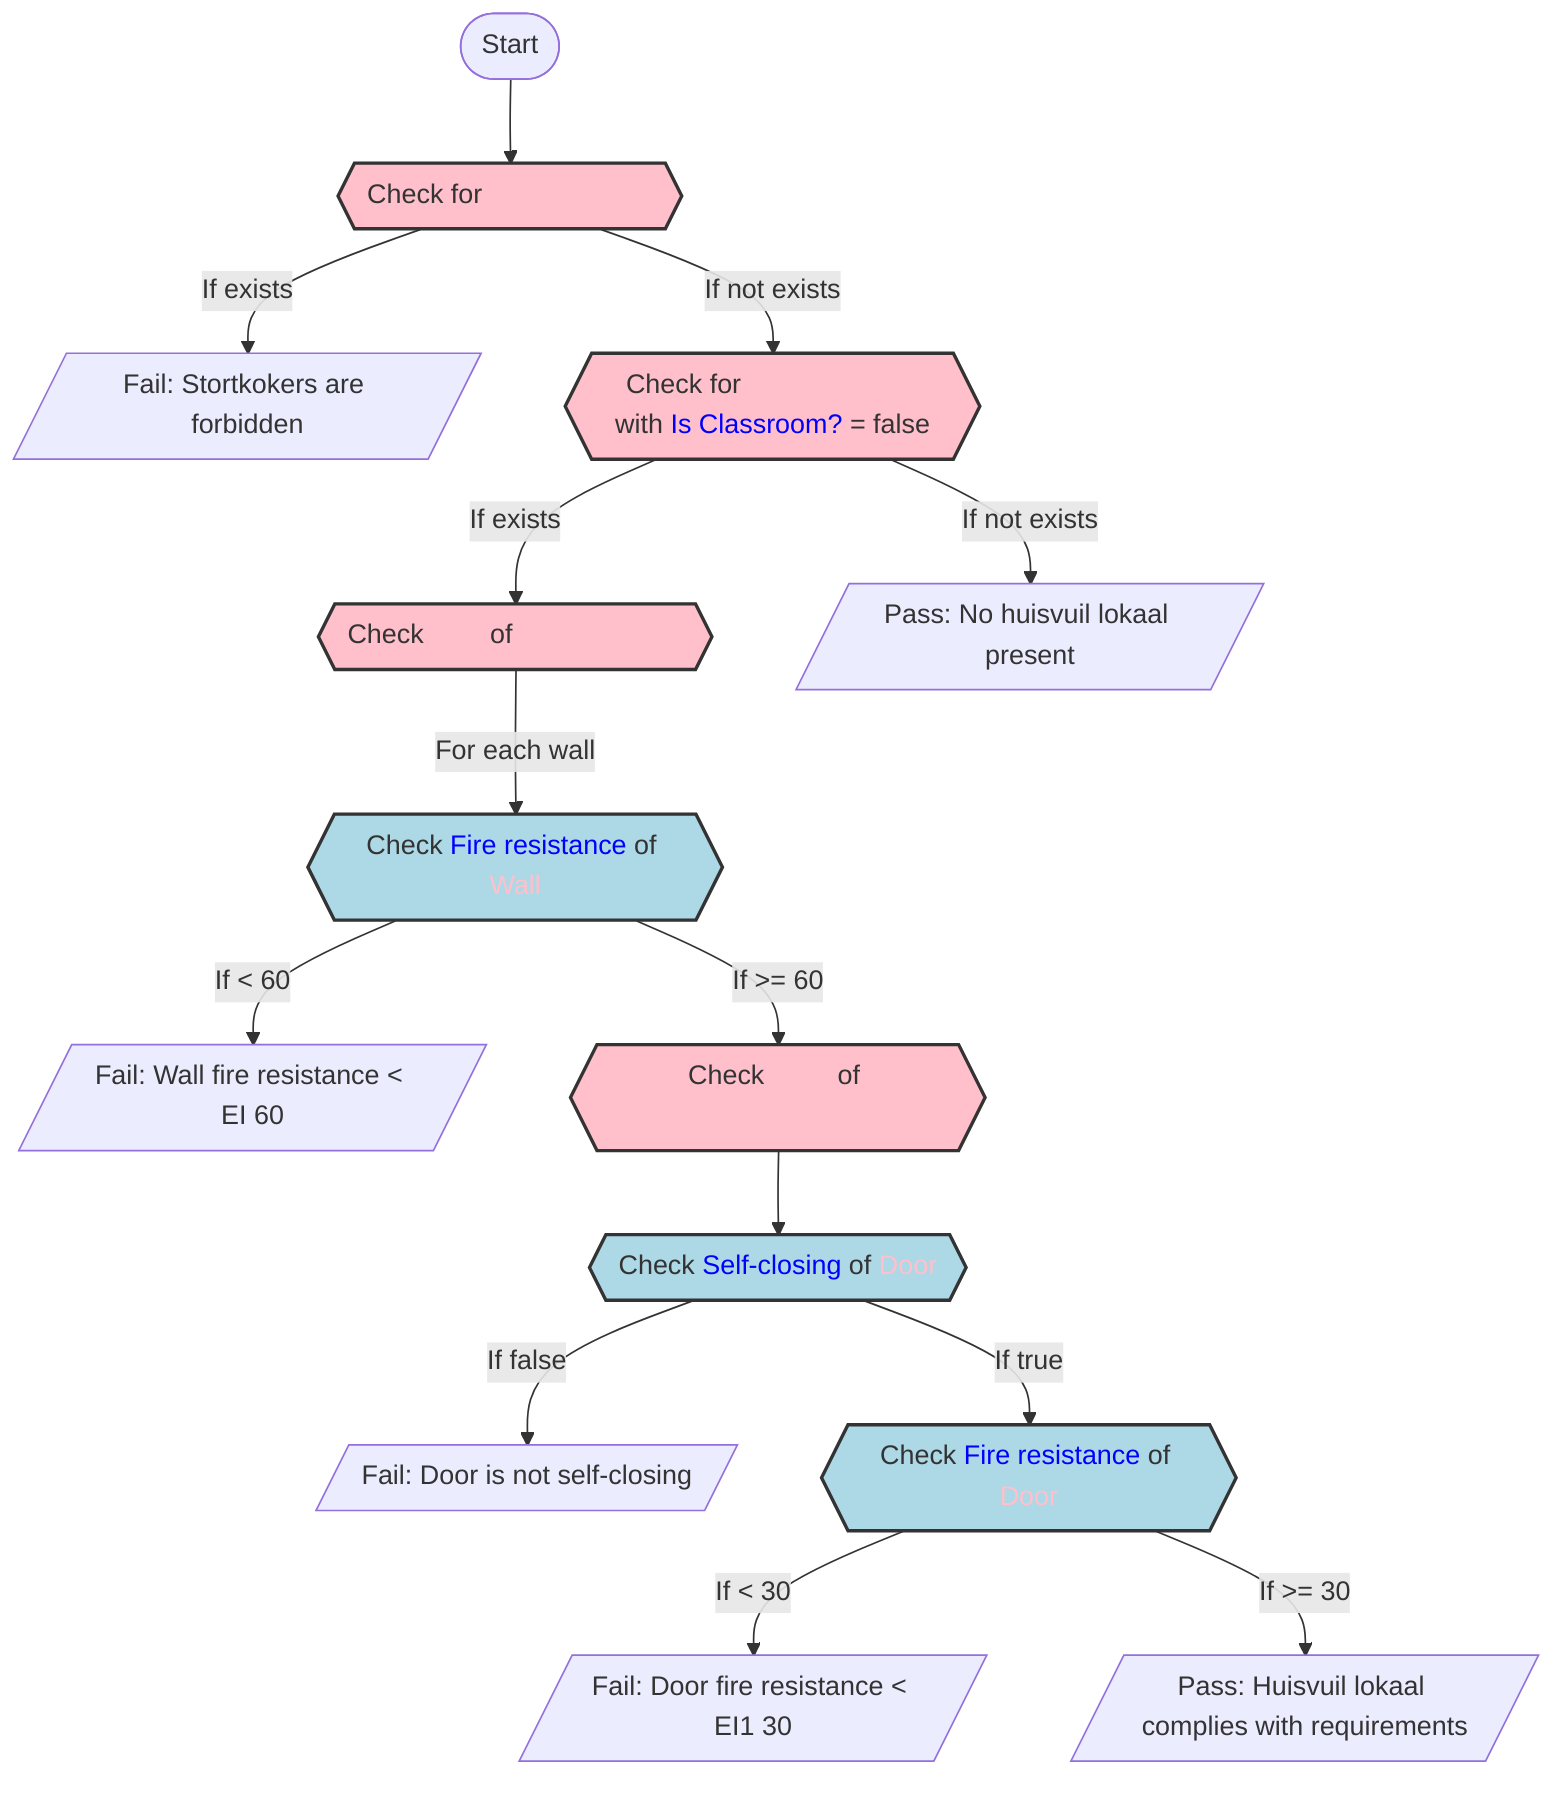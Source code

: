 graph TD
    start([Start]) --> check_stortkokers{{"Check for <font color='pink'>Compartment</font>"}}
    check_stortkokers -->|If exists| fail_stortkokers[/"Fail: Stortkokers are forbidden"/]
    check_stortkokers -->|If not exists| check_huisvuil_lokaal{{"Check for <font color='pink'>Compartment</font> with <font color='blue'>Is Classroom?</font> = false"}}
    check_huisvuil_lokaal -->|If exists| check_walls{{"Check <font color='pink'>Wall</font> of <font color='pink'>Compartment</font>"}}
    check_walls -->|For each wall| check_wall_fire_resistance{{"Check <font color='blue'>Fire resistance</font> of <font color='pink'>Wall</font>"}}
    check_wall_fire_resistance -->|If < 60| fail_wall[/"Fail: Wall fire resistance < EI 60"/]
    check_wall_fire_resistance -->|If >= 60| check_door{{"Check <font color='pink'>Door</font> of <font color='pink'>Compartment</font>"}}
    check_door --> check_door_self_closing{{"Check <font color='blue'>Self-closing</font> of <font color='pink'>Door</font>"}}
    check_door_self_closing -->|If false| fail_door_self_closing[/"Fail: Door is not self-closing"/]
    check_door_self_closing -->|If true| check_door_fire_resistance{{"Check <font color='blue'>Fire resistance</font> of <font color='pink'>Door</font>"}}
    check_door_fire_resistance -->|If < 30| fail_door_fire_resistance[/"Fail: Door fire resistance < EI1 30"/]
    check_door_fire_resistance -->|If >= 30| pass[/"Pass: Huisvuil lokaal complies with requirements"/]
    check_huisvuil_lokaal -->|If not exists| pass_no_huisvuil[/"Pass: No huisvuil lokaal present"/]

    classDef pink fill:#FFC0CB,stroke:#333,stroke-width:2px;
    classDef blue fill:#ADD8E6,stroke:#333,stroke-width:2px;
    class check_stortkokers,check_huisvuil_lokaal,check_walls,check_door pink;
    class check_wall_fire_resistance,check_door_self_closing,check_door_fire_resistance blue;